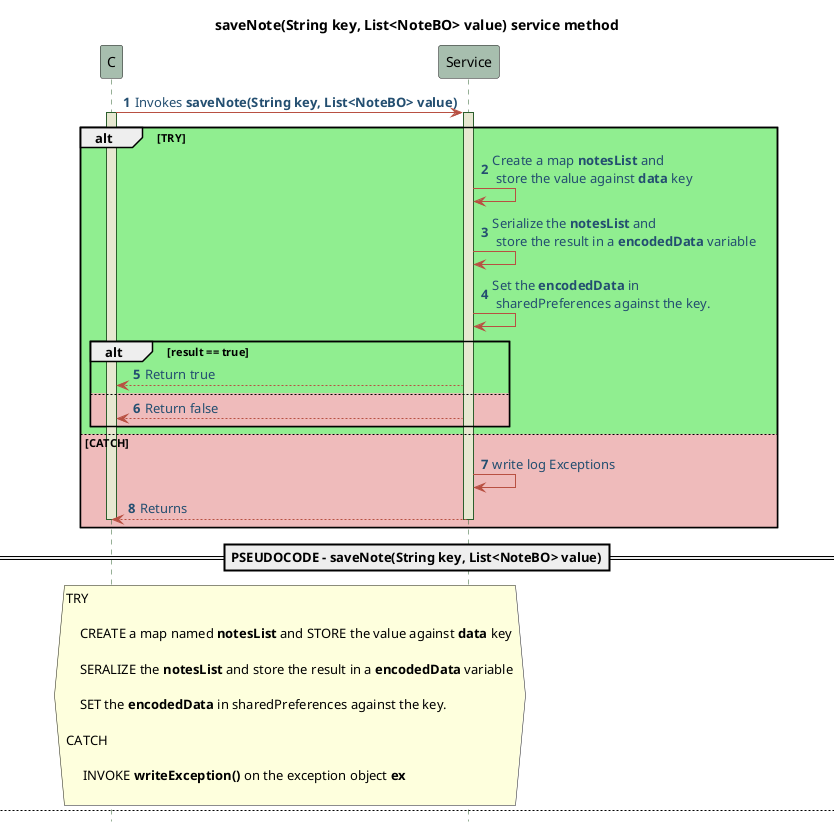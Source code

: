 @startuml UserPreference
!define POSITIVERESPONSE 90EE90
!define NEGATIVEERESPONSE EFBBBB
!define NUETRALRESPONSE F2DC79

skinparam sequence{
    ParticipantBackgroundColor #A7BEAE
    LifeLineBackgroundColor #E7E8D1
    LifeLineBorderColor #2C5F2D
    ActorBackgroundColor #FC766AFF
    ActorBorderColor #FC766AFF
    ArrowColor #B85042
    ArrowFontColor #234E70
}


title saveNote(String key, List<NoteBO> value) service method
autonumber
hide footbox
participant C as C
participant Service as Service
C -> Service: Invokes **saveNote(String key, List<NoteBO> value)**
activate C
activate Service
alt #POSITIVERESPONSE TRY
    Service -> Service: Create a map **notesList** and \n store the value against **data** key
    Service-> Service:Serialize the **notesList** and \n store the result in a **encodedData** variable
    Service -> Service: Set the **encodedData** in \n sharedPreferences against the key. 
    alt #POSITIVERESPONSE result == true
        Service --> C: Return true
    else #NEGATIVEERESPONSE
        Service --> C: Return false
    end
else #NEGATIVEERESPONSE CATCH
    Service -> Service : write log Exceptions
    Service --> C : Returns
    deactivate C
    deactivate Service
end
==PSEUDOCODE - saveNote(String key, List<NoteBO> value)==
hnote across
    TRY 

        CREATE a map named **notesList** and STORE the value against **data** key

        SERALIZE the **notesList** and store the result in a **encodedData** variable

        SET the **encodedData** in sharedPreferences against the key.

    CATCH

         INVOKE **writeException()** on the exception object **ex**

end note





newpage retriveData() service method
autonumber
hide footbox
C -> Service: Invoke retriveData(String key)
activate C
activate Service
alt #POSITIVERESPONSE TRY
    Service -> Service: Retrieve the data by passing the **key** to getString() \n and  store the result in **retrivedData**
    Service -> Service: Deserialize the **retrivedData** \n and store it **decodedData** variable
    alt #POSITIVERESPONSE decodedData != null
        Service --> C:Return the **decodedData**
    else #NEGATIVEERESPONSE
        Service --> C: Return null
    end
else #NEGATIVEERESPONSE CATCH
    Service -> Service : write log Exceptions
    Service --> C : Returns
    deactivate C
    deactivate Service
end
==PSEUDOCODE - saveNote(String key, List<NoteBO> value)==
hnote across
    TRY 
        RETRIVE the data by passing the **key** to getString() and  store the result in **retrivedData**
        DESERIALIZE the **retrivedData** and store it **decodedData** variable

    CATCH

         INVOKE **writeException()** on the exception object **ex**

end note